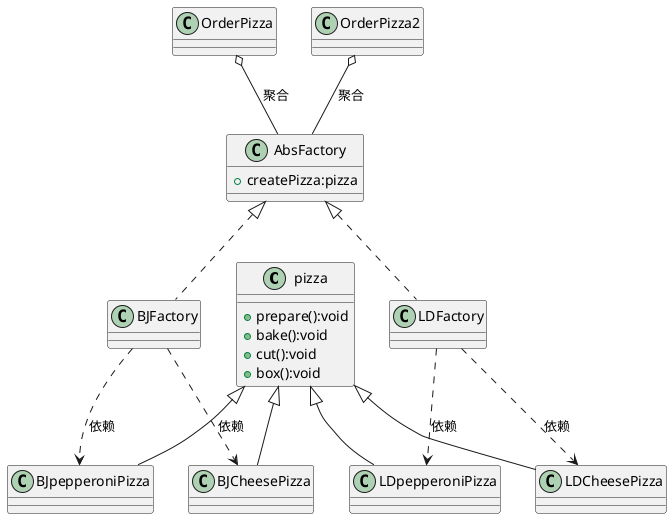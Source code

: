 @startuml
'https://plantuml.com/class-diagram

class pizza {
+prepare():void
+bake():void
+cut():void
+box():void
}
class BJCheesePizza extends pizza {
}
class BJpepperoniPizza extends pizza {
}
class LDCheesePizza extends pizza {
}
class LDpepperoniPizza extends pizza {
}

class AbsFactory {
+createPizza:pizza
}
class BJFactory implements AbsFactory {
}
class LDFactory implements AbsFactory {
}

BJFactory ..> BJCheesePizza: 依赖
BJFactory ..> BJpepperoniPizza : 依赖
LDFactory ..> LDCheesePizza : 依赖
LDFactory ..> LDpepperoniPizza : 依赖
OrderPizza o-- AbsFactory : 聚合
OrderPizza2 o-- AbsFactory : 聚合
@enduml